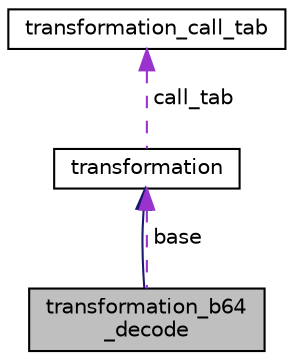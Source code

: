 digraph "transformation_b64_decode"
{
 // LATEX_PDF_SIZE
  edge [fontname="Helvetica",fontsize="10",labelfontname="Helvetica",labelfontsize="10"];
  node [fontname="Helvetica",fontsize="10",shape=record];
  Node1 [label="transformation_b64\l_decode",height=0.2,width=0.4,color="black", fillcolor="grey75", style="filled", fontcolor="black",tooltip="A class that implements data base64 decoding transformation."];
  Node2 -> Node1 [dir="back",color="midnightblue",fontsize="10",style="solid",fontname="Helvetica"];
  Node2 [label="transformation",height=0.2,width=0.4,color="black", fillcolor="white", style="filled",URL="$structtransformation.html",tooltip="Base abstract class for data transformation classes."];
  Node3 -> Node2 [dir="back",color="darkorchid3",fontsize="10",style="dashed",label=" call_tab" ,fontname="Helvetica"];
  Node3 [label="transformation_call_tab",height=0.2,width=0.4,color="black", fillcolor="white", style="filled",URL="$structtransformation__call__tab.html",tooltip="A virtual method table struct."];
  Node2 -> Node1 [dir="back",color="darkorchid3",fontsize="10",style="dashed",label=" base" ,fontname="Helvetica"];
}

